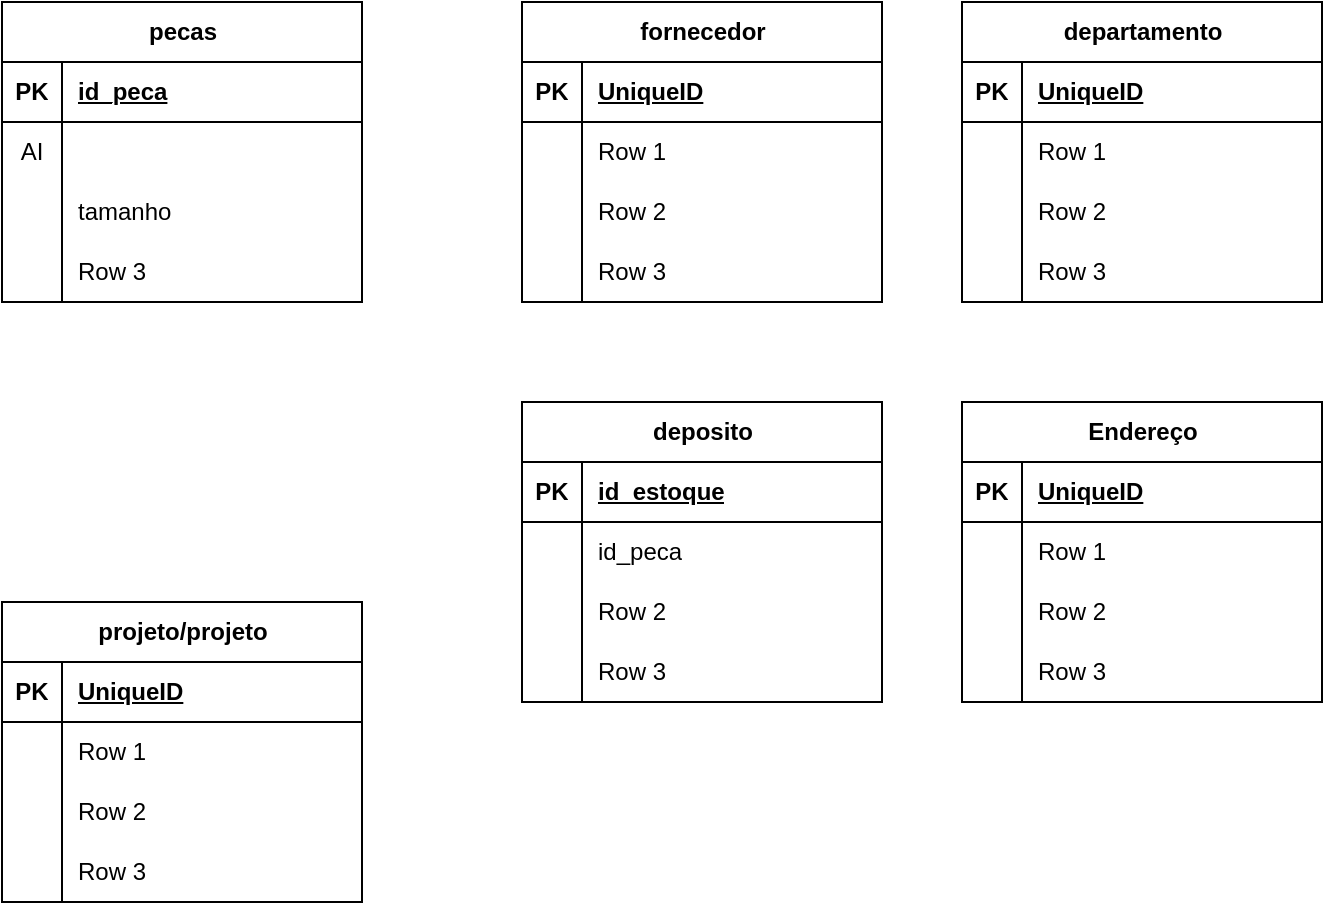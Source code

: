 <mxfile version="24.4.13" type="github">
  <diagram name="Página-1" id="Hoj7He-X5Szh0C0Lz5VC">
    <mxGraphModel dx="982" dy="570" grid="1" gridSize="10" guides="1" tooltips="1" connect="1" arrows="1" fold="1" page="1" pageScale="1" pageWidth="827" pageHeight="1169" math="0" shadow="0">
      <root>
        <mxCell id="0" />
        <mxCell id="1" parent="0" />
        <mxCell id="X3C_6Q2VkbwIEEaJv9Pl-6" value="&lt;font style=&quot;vertical-align: inherit;&quot;&gt;&lt;font style=&quot;vertical-align: inherit;&quot;&gt;pecas&lt;/font&gt;&lt;/font&gt;" style="shape=table;startSize=30;container=1;collapsible=1;childLayout=tableLayout;fixedRows=1;rowLines=0;fontStyle=1;align=center;resizeLast=1;html=1;" vertex="1" parent="1">
          <mxGeometry x="20" y="90" width="180" height="150" as="geometry" />
        </mxCell>
        <mxCell id="X3C_6Q2VkbwIEEaJv9Pl-7" value="" style="shape=tableRow;horizontal=0;startSize=0;swimlaneHead=0;swimlaneBody=0;fillColor=none;collapsible=0;dropTarget=0;points=[[0,0.5],[1,0.5]];portConstraint=eastwest;top=0;left=0;right=0;bottom=1;" vertex="1" parent="X3C_6Q2VkbwIEEaJv9Pl-6">
          <mxGeometry y="30" width="180" height="30" as="geometry" />
        </mxCell>
        <mxCell id="X3C_6Q2VkbwIEEaJv9Pl-8" value="PK" style="shape=partialRectangle;connectable=0;fillColor=none;top=0;left=0;bottom=0;right=0;fontStyle=1;overflow=hidden;whiteSpace=wrap;html=1;" vertex="1" parent="X3C_6Q2VkbwIEEaJv9Pl-7">
          <mxGeometry width="30" height="30" as="geometry">
            <mxRectangle width="30" height="30" as="alternateBounds" />
          </mxGeometry>
        </mxCell>
        <mxCell id="X3C_6Q2VkbwIEEaJv9Pl-9" value="&lt;font style=&quot;vertical-align: inherit;&quot;&gt;&lt;font style=&quot;vertical-align: inherit;&quot;&gt;&lt;font style=&quot;vertical-align: inherit;&quot;&gt;&lt;font style=&quot;vertical-align: inherit;&quot;&gt;&lt;font style=&quot;vertical-align: inherit;&quot;&gt;&lt;font style=&quot;vertical-align: inherit;&quot;&gt;id_peca&lt;/font&gt;&lt;/font&gt;&lt;/font&gt;&lt;/font&gt;&lt;/font&gt;&lt;/font&gt;" style="shape=partialRectangle;connectable=0;fillColor=none;top=0;left=0;bottom=0;right=0;align=left;spacingLeft=6;fontStyle=5;overflow=hidden;whiteSpace=wrap;html=1;" vertex="1" parent="X3C_6Q2VkbwIEEaJv9Pl-7">
          <mxGeometry x="30" width="150" height="30" as="geometry">
            <mxRectangle width="150" height="30" as="alternateBounds" />
          </mxGeometry>
        </mxCell>
        <mxCell id="X3C_6Q2VkbwIEEaJv9Pl-10" value="" style="shape=tableRow;horizontal=0;startSize=0;swimlaneHead=0;swimlaneBody=0;fillColor=none;collapsible=0;dropTarget=0;points=[[0,0.5],[1,0.5]];portConstraint=eastwest;top=0;left=0;right=0;bottom=0;" vertex="1" parent="X3C_6Q2VkbwIEEaJv9Pl-6">
          <mxGeometry y="60" width="180" height="30" as="geometry" />
        </mxCell>
        <mxCell id="X3C_6Q2VkbwIEEaJv9Pl-11" value="&lt;font style=&quot;vertical-align: inherit;&quot;&gt;&lt;font style=&quot;vertical-align: inherit;&quot;&gt;AI&lt;/font&gt;&lt;/font&gt;" style="shape=partialRectangle;connectable=0;fillColor=none;top=0;left=0;bottom=0;right=0;editable=1;overflow=hidden;whiteSpace=wrap;html=1;" vertex="1" parent="X3C_6Q2VkbwIEEaJv9Pl-10">
          <mxGeometry width="30" height="30" as="geometry">
            <mxRectangle width="30" height="30" as="alternateBounds" />
          </mxGeometry>
        </mxCell>
        <mxCell id="X3C_6Q2VkbwIEEaJv9Pl-12" value="" style="shape=partialRectangle;connectable=0;fillColor=none;top=0;left=0;bottom=0;right=0;align=left;spacingLeft=6;overflow=hidden;whiteSpace=wrap;html=1;" vertex="1" parent="X3C_6Q2VkbwIEEaJv9Pl-10">
          <mxGeometry x="30" width="150" height="30" as="geometry">
            <mxRectangle width="150" height="30" as="alternateBounds" />
          </mxGeometry>
        </mxCell>
        <mxCell id="X3C_6Q2VkbwIEEaJv9Pl-13" value="" style="shape=tableRow;horizontal=0;startSize=0;swimlaneHead=0;swimlaneBody=0;fillColor=none;collapsible=0;dropTarget=0;points=[[0,0.5],[1,0.5]];portConstraint=eastwest;top=0;left=0;right=0;bottom=0;" vertex="1" parent="X3C_6Q2VkbwIEEaJv9Pl-6">
          <mxGeometry y="90" width="180" height="30" as="geometry" />
        </mxCell>
        <mxCell id="X3C_6Q2VkbwIEEaJv9Pl-14" value="" style="shape=partialRectangle;connectable=0;fillColor=none;top=0;left=0;bottom=0;right=0;editable=1;overflow=hidden;whiteSpace=wrap;html=1;" vertex="1" parent="X3C_6Q2VkbwIEEaJv9Pl-13">
          <mxGeometry width="30" height="30" as="geometry">
            <mxRectangle width="30" height="30" as="alternateBounds" />
          </mxGeometry>
        </mxCell>
        <mxCell id="X3C_6Q2VkbwIEEaJv9Pl-15" value="&lt;font style=&quot;vertical-align: inherit;&quot;&gt;&lt;font style=&quot;vertical-align: inherit;&quot;&gt;tamanho&lt;/font&gt;&lt;/font&gt;" style="shape=partialRectangle;connectable=0;fillColor=none;top=0;left=0;bottom=0;right=0;align=left;spacingLeft=6;overflow=hidden;whiteSpace=wrap;html=1;" vertex="1" parent="X3C_6Q2VkbwIEEaJv9Pl-13">
          <mxGeometry x="30" width="150" height="30" as="geometry">
            <mxRectangle width="150" height="30" as="alternateBounds" />
          </mxGeometry>
        </mxCell>
        <mxCell id="X3C_6Q2VkbwIEEaJv9Pl-16" value="" style="shape=tableRow;horizontal=0;startSize=0;swimlaneHead=0;swimlaneBody=0;fillColor=none;collapsible=0;dropTarget=0;points=[[0,0.5],[1,0.5]];portConstraint=eastwest;top=0;left=0;right=0;bottom=0;" vertex="1" parent="X3C_6Q2VkbwIEEaJv9Pl-6">
          <mxGeometry y="120" width="180" height="30" as="geometry" />
        </mxCell>
        <mxCell id="X3C_6Q2VkbwIEEaJv9Pl-17" value="" style="shape=partialRectangle;connectable=0;fillColor=none;top=0;left=0;bottom=0;right=0;editable=1;overflow=hidden;whiteSpace=wrap;html=1;" vertex="1" parent="X3C_6Q2VkbwIEEaJv9Pl-16">
          <mxGeometry width="30" height="30" as="geometry">
            <mxRectangle width="30" height="30" as="alternateBounds" />
          </mxGeometry>
        </mxCell>
        <mxCell id="X3C_6Q2VkbwIEEaJv9Pl-18" value="Row 3" style="shape=partialRectangle;connectable=0;fillColor=none;top=0;left=0;bottom=0;right=0;align=left;spacingLeft=6;overflow=hidden;whiteSpace=wrap;html=1;" vertex="1" parent="X3C_6Q2VkbwIEEaJv9Pl-16">
          <mxGeometry x="30" width="150" height="30" as="geometry">
            <mxRectangle width="150" height="30" as="alternateBounds" />
          </mxGeometry>
        </mxCell>
        <mxCell id="X3C_6Q2VkbwIEEaJv9Pl-19" value="&lt;font style=&quot;vertical-align: inherit;&quot;&gt;&lt;font style=&quot;vertical-align: inherit;&quot;&gt;&lt;font style=&quot;vertical-align: inherit;&quot;&gt;&lt;font style=&quot;vertical-align: inherit;&quot;&gt;&lt;font style=&quot;vertical-align: inherit;&quot;&gt;&lt;font style=&quot;vertical-align: inherit;&quot;&gt;&lt;font style=&quot;vertical-align: inherit;&quot;&gt;&lt;font style=&quot;vertical-align: inherit;&quot;&gt;&lt;font style=&quot;vertical-align: inherit;&quot;&gt;&lt;font style=&quot;vertical-align: inherit;&quot;&gt;&lt;font style=&quot;vertical-align: inherit;&quot;&gt;&lt;font style=&quot;vertical-align: inherit;&quot;&gt;projeto/projeto&lt;/font&gt;&lt;/font&gt;&lt;/font&gt;&lt;/font&gt;&lt;/font&gt;&lt;/font&gt;&lt;/font&gt;&lt;/font&gt;&lt;/font&gt;&lt;/font&gt;&lt;/font&gt;&lt;/font&gt;" style="shape=table;startSize=30;container=1;collapsible=1;childLayout=tableLayout;fixedRows=1;rowLines=0;fontStyle=1;align=center;resizeLast=1;html=1;" vertex="1" parent="1">
          <mxGeometry x="20" y="390" width="180" height="150" as="geometry" />
        </mxCell>
        <mxCell id="X3C_6Q2VkbwIEEaJv9Pl-20" value="" style="shape=tableRow;horizontal=0;startSize=0;swimlaneHead=0;swimlaneBody=0;fillColor=none;collapsible=0;dropTarget=0;points=[[0,0.5],[1,0.5]];portConstraint=eastwest;top=0;left=0;right=0;bottom=1;" vertex="1" parent="X3C_6Q2VkbwIEEaJv9Pl-19">
          <mxGeometry y="30" width="180" height="30" as="geometry" />
        </mxCell>
        <mxCell id="X3C_6Q2VkbwIEEaJv9Pl-21" value="PK" style="shape=partialRectangle;connectable=0;fillColor=none;top=0;left=0;bottom=0;right=0;fontStyle=1;overflow=hidden;whiteSpace=wrap;html=1;" vertex="1" parent="X3C_6Q2VkbwIEEaJv9Pl-20">
          <mxGeometry width="30" height="30" as="geometry">
            <mxRectangle width="30" height="30" as="alternateBounds" />
          </mxGeometry>
        </mxCell>
        <mxCell id="X3C_6Q2VkbwIEEaJv9Pl-22" value="UniqueID" style="shape=partialRectangle;connectable=0;fillColor=none;top=0;left=0;bottom=0;right=0;align=left;spacingLeft=6;fontStyle=5;overflow=hidden;whiteSpace=wrap;html=1;" vertex="1" parent="X3C_6Q2VkbwIEEaJv9Pl-20">
          <mxGeometry x="30" width="150" height="30" as="geometry">
            <mxRectangle width="150" height="30" as="alternateBounds" />
          </mxGeometry>
        </mxCell>
        <mxCell id="X3C_6Q2VkbwIEEaJv9Pl-23" value="" style="shape=tableRow;horizontal=0;startSize=0;swimlaneHead=0;swimlaneBody=0;fillColor=none;collapsible=0;dropTarget=0;points=[[0,0.5],[1,0.5]];portConstraint=eastwest;top=0;left=0;right=0;bottom=0;" vertex="1" parent="X3C_6Q2VkbwIEEaJv9Pl-19">
          <mxGeometry y="60" width="180" height="30" as="geometry" />
        </mxCell>
        <mxCell id="X3C_6Q2VkbwIEEaJv9Pl-24" value="" style="shape=partialRectangle;connectable=0;fillColor=none;top=0;left=0;bottom=0;right=0;editable=1;overflow=hidden;whiteSpace=wrap;html=1;" vertex="1" parent="X3C_6Q2VkbwIEEaJv9Pl-23">
          <mxGeometry width="30" height="30" as="geometry">
            <mxRectangle width="30" height="30" as="alternateBounds" />
          </mxGeometry>
        </mxCell>
        <mxCell id="X3C_6Q2VkbwIEEaJv9Pl-25" value="Row 1" style="shape=partialRectangle;connectable=0;fillColor=none;top=0;left=0;bottom=0;right=0;align=left;spacingLeft=6;overflow=hidden;whiteSpace=wrap;html=1;" vertex="1" parent="X3C_6Q2VkbwIEEaJv9Pl-23">
          <mxGeometry x="30" width="150" height="30" as="geometry">
            <mxRectangle width="150" height="30" as="alternateBounds" />
          </mxGeometry>
        </mxCell>
        <mxCell id="X3C_6Q2VkbwIEEaJv9Pl-26" value="" style="shape=tableRow;horizontal=0;startSize=0;swimlaneHead=0;swimlaneBody=0;fillColor=none;collapsible=0;dropTarget=0;points=[[0,0.5],[1,0.5]];portConstraint=eastwest;top=0;left=0;right=0;bottom=0;" vertex="1" parent="X3C_6Q2VkbwIEEaJv9Pl-19">
          <mxGeometry y="90" width="180" height="30" as="geometry" />
        </mxCell>
        <mxCell id="X3C_6Q2VkbwIEEaJv9Pl-27" value="" style="shape=partialRectangle;connectable=0;fillColor=none;top=0;left=0;bottom=0;right=0;editable=1;overflow=hidden;whiteSpace=wrap;html=1;" vertex="1" parent="X3C_6Q2VkbwIEEaJv9Pl-26">
          <mxGeometry width="30" height="30" as="geometry">
            <mxRectangle width="30" height="30" as="alternateBounds" />
          </mxGeometry>
        </mxCell>
        <mxCell id="X3C_6Q2VkbwIEEaJv9Pl-28" value="Row 2" style="shape=partialRectangle;connectable=0;fillColor=none;top=0;left=0;bottom=0;right=0;align=left;spacingLeft=6;overflow=hidden;whiteSpace=wrap;html=1;" vertex="1" parent="X3C_6Q2VkbwIEEaJv9Pl-26">
          <mxGeometry x="30" width="150" height="30" as="geometry">
            <mxRectangle width="150" height="30" as="alternateBounds" />
          </mxGeometry>
        </mxCell>
        <mxCell id="X3C_6Q2VkbwIEEaJv9Pl-29" value="" style="shape=tableRow;horizontal=0;startSize=0;swimlaneHead=0;swimlaneBody=0;fillColor=none;collapsible=0;dropTarget=0;points=[[0,0.5],[1,0.5]];portConstraint=eastwest;top=0;left=0;right=0;bottom=0;" vertex="1" parent="X3C_6Q2VkbwIEEaJv9Pl-19">
          <mxGeometry y="120" width="180" height="30" as="geometry" />
        </mxCell>
        <mxCell id="X3C_6Q2VkbwIEEaJv9Pl-30" value="" style="shape=partialRectangle;connectable=0;fillColor=none;top=0;left=0;bottom=0;right=0;editable=1;overflow=hidden;whiteSpace=wrap;html=1;" vertex="1" parent="X3C_6Q2VkbwIEEaJv9Pl-29">
          <mxGeometry width="30" height="30" as="geometry">
            <mxRectangle width="30" height="30" as="alternateBounds" />
          </mxGeometry>
        </mxCell>
        <mxCell id="X3C_6Q2VkbwIEEaJv9Pl-31" value="Row 3" style="shape=partialRectangle;connectable=0;fillColor=none;top=0;left=0;bottom=0;right=0;align=left;spacingLeft=6;overflow=hidden;whiteSpace=wrap;html=1;" vertex="1" parent="X3C_6Q2VkbwIEEaJv9Pl-29">
          <mxGeometry x="30" width="150" height="30" as="geometry">
            <mxRectangle width="150" height="30" as="alternateBounds" />
          </mxGeometry>
        </mxCell>
        <mxCell id="X3C_6Q2VkbwIEEaJv9Pl-32" value="&lt;font style=&quot;vertical-align: inherit;&quot;&gt;&lt;font style=&quot;vertical-align: inherit;&quot;&gt;fornecedor&lt;/font&gt;&lt;/font&gt;" style="shape=table;startSize=30;container=1;collapsible=1;childLayout=tableLayout;fixedRows=1;rowLines=0;fontStyle=1;align=center;resizeLast=1;html=1;" vertex="1" parent="1">
          <mxGeometry x="280" y="90" width="180" height="150" as="geometry" />
        </mxCell>
        <mxCell id="X3C_6Q2VkbwIEEaJv9Pl-33" value="" style="shape=tableRow;horizontal=0;startSize=0;swimlaneHead=0;swimlaneBody=0;fillColor=none;collapsible=0;dropTarget=0;points=[[0,0.5],[1,0.5]];portConstraint=eastwest;top=0;left=0;right=0;bottom=1;" vertex="1" parent="X3C_6Q2VkbwIEEaJv9Pl-32">
          <mxGeometry y="30" width="180" height="30" as="geometry" />
        </mxCell>
        <mxCell id="X3C_6Q2VkbwIEEaJv9Pl-34" value="PK" style="shape=partialRectangle;connectable=0;fillColor=none;top=0;left=0;bottom=0;right=0;fontStyle=1;overflow=hidden;whiteSpace=wrap;html=1;" vertex="1" parent="X3C_6Q2VkbwIEEaJv9Pl-33">
          <mxGeometry width="30" height="30" as="geometry">
            <mxRectangle width="30" height="30" as="alternateBounds" />
          </mxGeometry>
        </mxCell>
        <mxCell id="X3C_6Q2VkbwIEEaJv9Pl-35" value="UniqueID" style="shape=partialRectangle;connectable=0;fillColor=none;top=0;left=0;bottom=0;right=0;align=left;spacingLeft=6;fontStyle=5;overflow=hidden;whiteSpace=wrap;html=1;" vertex="1" parent="X3C_6Q2VkbwIEEaJv9Pl-33">
          <mxGeometry x="30" width="150" height="30" as="geometry">
            <mxRectangle width="150" height="30" as="alternateBounds" />
          </mxGeometry>
        </mxCell>
        <mxCell id="X3C_6Q2VkbwIEEaJv9Pl-36" value="" style="shape=tableRow;horizontal=0;startSize=0;swimlaneHead=0;swimlaneBody=0;fillColor=none;collapsible=0;dropTarget=0;points=[[0,0.5],[1,0.5]];portConstraint=eastwest;top=0;left=0;right=0;bottom=0;" vertex="1" parent="X3C_6Q2VkbwIEEaJv9Pl-32">
          <mxGeometry y="60" width="180" height="30" as="geometry" />
        </mxCell>
        <mxCell id="X3C_6Q2VkbwIEEaJv9Pl-37" value="" style="shape=partialRectangle;connectable=0;fillColor=none;top=0;left=0;bottom=0;right=0;editable=1;overflow=hidden;whiteSpace=wrap;html=1;" vertex="1" parent="X3C_6Q2VkbwIEEaJv9Pl-36">
          <mxGeometry width="30" height="30" as="geometry">
            <mxRectangle width="30" height="30" as="alternateBounds" />
          </mxGeometry>
        </mxCell>
        <mxCell id="X3C_6Q2VkbwIEEaJv9Pl-38" value="Row 1" style="shape=partialRectangle;connectable=0;fillColor=none;top=0;left=0;bottom=0;right=0;align=left;spacingLeft=6;overflow=hidden;whiteSpace=wrap;html=1;" vertex="1" parent="X3C_6Q2VkbwIEEaJv9Pl-36">
          <mxGeometry x="30" width="150" height="30" as="geometry">
            <mxRectangle width="150" height="30" as="alternateBounds" />
          </mxGeometry>
        </mxCell>
        <mxCell id="X3C_6Q2VkbwIEEaJv9Pl-39" value="" style="shape=tableRow;horizontal=0;startSize=0;swimlaneHead=0;swimlaneBody=0;fillColor=none;collapsible=0;dropTarget=0;points=[[0,0.5],[1,0.5]];portConstraint=eastwest;top=0;left=0;right=0;bottom=0;" vertex="1" parent="X3C_6Q2VkbwIEEaJv9Pl-32">
          <mxGeometry y="90" width="180" height="30" as="geometry" />
        </mxCell>
        <mxCell id="X3C_6Q2VkbwIEEaJv9Pl-40" value="" style="shape=partialRectangle;connectable=0;fillColor=none;top=0;left=0;bottom=0;right=0;editable=1;overflow=hidden;whiteSpace=wrap;html=1;" vertex="1" parent="X3C_6Q2VkbwIEEaJv9Pl-39">
          <mxGeometry width="30" height="30" as="geometry">
            <mxRectangle width="30" height="30" as="alternateBounds" />
          </mxGeometry>
        </mxCell>
        <mxCell id="X3C_6Q2VkbwIEEaJv9Pl-41" value="Row 2" style="shape=partialRectangle;connectable=0;fillColor=none;top=0;left=0;bottom=0;right=0;align=left;spacingLeft=6;overflow=hidden;whiteSpace=wrap;html=1;" vertex="1" parent="X3C_6Q2VkbwIEEaJv9Pl-39">
          <mxGeometry x="30" width="150" height="30" as="geometry">
            <mxRectangle width="150" height="30" as="alternateBounds" />
          </mxGeometry>
        </mxCell>
        <mxCell id="X3C_6Q2VkbwIEEaJv9Pl-42" value="" style="shape=tableRow;horizontal=0;startSize=0;swimlaneHead=0;swimlaneBody=0;fillColor=none;collapsible=0;dropTarget=0;points=[[0,0.5],[1,0.5]];portConstraint=eastwest;top=0;left=0;right=0;bottom=0;" vertex="1" parent="X3C_6Q2VkbwIEEaJv9Pl-32">
          <mxGeometry y="120" width="180" height="30" as="geometry" />
        </mxCell>
        <mxCell id="X3C_6Q2VkbwIEEaJv9Pl-43" value="" style="shape=partialRectangle;connectable=0;fillColor=none;top=0;left=0;bottom=0;right=0;editable=1;overflow=hidden;whiteSpace=wrap;html=1;" vertex="1" parent="X3C_6Q2VkbwIEEaJv9Pl-42">
          <mxGeometry width="30" height="30" as="geometry">
            <mxRectangle width="30" height="30" as="alternateBounds" />
          </mxGeometry>
        </mxCell>
        <mxCell id="X3C_6Q2VkbwIEEaJv9Pl-44" value="Row 3" style="shape=partialRectangle;connectable=0;fillColor=none;top=0;left=0;bottom=0;right=0;align=left;spacingLeft=6;overflow=hidden;whiteSpace=wrap;html=1;" vertex="1" parent="X3C_6Q2VkbwIEEaJv9Pl-42">
          <mxGeometry x="30" width="150" height="30" as="geometry">
            <mxRectangle width="150" height="30" as="alternateBounds" />
          </mxGeometry>
        </mxCell>
        <mxCell id="X3C_6Q2VkbwIEEaJv9Pl-45" value="&lt;font style=&quot;vertical-align: inherit;&quot;&gt;&lt;font style=&quot;vertical-align: inherit;&quot;&gt;deposito&lt;/font&gt;&lt;/font&gt;" style="shape=table;startSize=30;container=1;collapsible=1;childLayout=tableLayout;fixedRows=1;rowLines=0;fontStyle=1;align=center;resizeLast=1;html=1;" vertex="1" parent="1">
          <mxGeometry x="280" y="290" width="180" height="150" as="geometry" />
        </mxCell>
        <mxCell id="X3C_6Q2VkbwIEEaJv9Pl-46" value="" style="shape=tableRow;horizontal=0;startSize=0;swimlaneHead=0;swimlaneBody=0;fillColor=none;collapsible=0;dropTarget=0;points=[[0,0.5],[1,0.5]];portConstraint=eastwest;top=0;left=0;right=0;bottom=1;" vertex="1" parent="X3C_6Q2VkbwIEEaJv9Pl-45">
          <mxGeometry y="30" width="180" height="30" as="geometry" />
        </mxCell>
        <mxCell id="X3C_6Q2VkbwIEEaJv9Pl-47" value="PK" style="shape=partialRectangle;connectable=0;fillColor=none;top=0;left=0;bottom=0;right=0;fontStyle=1;overflow=hidden;whiteSpace=wrap;html=1;" vertex="1" parent="X3C_6Q2VkbwIEEaJv9Pl-46">
          <mxGeometry width="30" height="30" as="geometry">
            <mxRectangle width="30" height="30" as="alternateBounds" />
          </mxGeometry>
        </mxCell>
        <mxCell id="X3C_6Q2VkbwIEEaJv9Pl-48" value="&lt;font style=&quot;vertical-align: inherit;&quot;&gt;&lt;font style=&quot;vertical-align: inherit;&quot;&gt;id_estoque&lt;/font&gt;&lt;/font&gt;" style="shape=partialRectangle;connectable=0;fillColor=none;top=0;left=0;bottom=0;right=0;align=left;spacingLeft=6;fontStyle=5;overflow=hidden;whiteSpace=wrap;html=1;" vertex="1" parent="X3C_6Q2VkbwIEEaJv9Pl-46">
          <mxGeometry x="30" width="150" height="30" as="geometry">
            <mxRectangle width="150" height="30" as="alternateBounds" />
          </mxGeometry>
        </mxCell>
        <mxCell id="X3C_6Q2VkbwIEEaJv9Pl-49" value="" style="shape=tableRow;horizontal=0;startSize=0;swimlaneHead=0;swimlaneBody=0;fillColor=none;collapsible=0;dropTarget=0;points=[[0,0.5],[1,0.5]];portConstraint=eastwest;top=0;left=0;right=0;bottom=0;" vertex="1" parent="X3C_6Q2VkbwIEEaJv9Pl-45">
          <mxGeometry y="60" width="180" height="30" as="geometry" />
        </mxCell>
        <mxCell id="X3C_6Q2VkbwIEEaJv9Pl-50" value="" style="shape=partialRectangle;connectable=0;fillColor=none;top=0;left=0;bottom=0;right=0;editable=1;overflow=hidden;whiteSpace=wrap;html=1;" vertex="1" parent="X3C_6Q2VkbwIEEaJv9Pl-49">
          <mxGeometry width="30" height="30" as="geometry">
            <mxRectangle width="30" height="30" as="alternateBounds" />
          </mxGeometry>
        </mxCell>
        <mxCell id="X3C_6Q2VkbwIEEaJv9Pl-51" value="&lt;font style=&quot;vertical-align: inherit;&quot;&gt;&lt;font style=&quot;vertical-align: inherit;&quot;&gt;id_peca&lt;/font&gt;&lt;/font&gt;" style="shape=partialRectangle;connectable=0;fillColor=none;top=0;left=0;bottom=0;right=0;align=left;spacingLeft=6;overflow=hidden;whiteSpace=wrap;html=1;" vertex="1" parent="X3C_6Q2VkbwIEEaJv9Pl-49">
          <mxGeometry x="30" width="150" height="30" as="geometry">
            <mxRectangle width="150" height="30" as="alternateBounds" />
          </mxGeometry>
        </mxCell>
        <mxCell id="X3C_6Q2VkbwIEEaJv9Pl-52" value="" style="shape=tableRow;horizontal=0;startSize=0;swimlaneHead=0;swimlaneBody=0;fillColor=none;collapsible=0;dropTarget=0;points=[[0,0.5],[1,0.5]];portConstraint=eastwest;top=0;left=0;right=0;bottom=0;" vertex="1" parent="X3C_6Q2VkbwIEEaJv9Pl-45">
          <mxGeometry y="90" width="180" height="30" as="geometry" />
        </mxCell>
        <mxCell id="X3C_6Q2VkbwIEEaJv9Pl-53" value="" style="shape=partialRectangle;connectable=0;fillColor=none;top=0;left=0;bottom=0;right=0;editable=1;overflow=hidden;whiteSpace=wrap;html=1;" vertex="1" parent="X3C_6Q2VkbwIEEaJv9Pl-52">
          <mxGeometry width="30" height="30" as="geometry">
            <mxRectangle width="30" height="30" as="alternateBounds" />
          </mxGeometry>
        </mxCell>
        <mxCell id="X3C_6Q2VkbwIEEaJv9Pl-54" value="Row 2" style="shape=partialRectangle;connectable=0;fillColor=none;top=0;left=0;bottom=0;right=0;align=left;spacingLeft=6;overflow=hidden;whiteSpace=wrap;html=1;" vertex="1" parent="X3C_6Q2VkbwIEEaJv9Pl-52">
          <mxGeometry x="30" width="150" height="30" as="geometry">
            <mxRectangle width="150" height="30" as="alternateBounds" />
          </mxGeometry>
        </mxCell>
        <mxCell id="X3C_6Q2VkbwIEEaJv9Pl-55" value="" style="shape=tableRow;horizontal=0;startSize=0;swimlaneHead=0;swimlaneBody=0;fillColor=none;collapsible=0;dropTarget=0;points=[[0,0.5],[1,0.5]];portConstraint=eastwest;top=0;left=0;right=0;bottom=0;" vertex="1" parent="X3C_6Q2VkbwIEEaJv9Pl-45">
          <mxGeometry y="120" width="180" height="30" as="geometry" />
        </mxCell>
        <mxCell id="X3C_6Q2VkbwIEEaJv9Pl-56" value="" style="shape=partialRectangle;connectable=0;fillColor=none;top=0;left=0;bottom=0;right=0;editable=1;overflow=hidden;whiteSpace=wrap;html=1;" vertex="1" parent="X3C_6Q2VkbwIEEaJv9Pl-55">
          <mxGeometry width="30" height="30" as="geometry">
            <mxRectangle width="30" height="30" as="alternateBounds" />
          </mxGeometry>
        </mxCell>
        <mxCell id="X3C_6Q2VkbwIEEaJv9Pl-57" value="Row 3" style="shape=partialRectangle;connectable=0;fillColor=none;top=0;left=0;bottom=0;right=0;align=left;spacingLeft=6;overflow=hidden;whiteSpace=wrap;html=1;" vertex="1" parent="X3C_6Q2VkbwIEEaJv9Pl-55">
          <mxGeometry x="30" width="150" height="30" as="geometry">
            <mxRectangle width="150" height="30" as="alternateBounds" />
          </mxGeometry>
        </mxCell>
        <mxCell id="X3C_6Q2VkbwIEEaJv9Pl-58" value="&lt;font style=&quot;vertical-align: inherit;&quot;&gt;&lt;font style=&quot;vertical-align: inherit;&quot;&gt;departamento&lt;/font&gt;&lt;/font&gt;" style="shape=table;startSize=30;container=1;collapsible=1;childLayout=tableLayout;fixedRows=1;rowLines=0;fontStyle=1;align=center;resizeLast=1;html=1;" vertex="1" parent="1">
          <mxGeometry x="500" y="90" width="180" height="150" as="geometry" />
        </mxCell>
        <mxCell id="X3C_6Q2VkbwIEEaJv9Pl-59" value="" style="shape=tableRow;horizontal=0;startSize=0;swimlaneHead=0;swimlaneBody=0;fillColor=none;collapsible=0;dropTarget=0;points=[[0,0.5],[1,0.5]];portConstraint=eastwest;top=0;left=0;right=0;bottom=1;" vertex="1" parent="X3C_6Q2VkbwIEEaJv9Pl-58">
          <mxGeometry y="30" width="180" height="30" as="geometry" />
        </mxCell>
        <mxCell id="X3C_6Q2VkbwIEEaJv9Pl-60" value="PK" style="shape=partialRectangle;connectable=0;fillColor=none;top=0;left=0;bottom=0;right=0;fontStyle=1;overflow=hidden;whiteSpace=wrap;html=1;" vertex="1" parent="X3C_6Q2VkbwIEEaJv9Pl-59">
          <mxGeometry width="30" height="30" as="geometry">
            <mxRectangle width="30" height="30" as="alternateBounds" />
          </mxGeometry>
        </mxCell>
        <mxCell id="X3C_6Q2VkbwIEEaJv9Pl-61" value="UniqueID" style="shape=partialRectangle;connectable=0;fillColor=none;top=0;left=0;bottom=0;right=0;align=left;spacingLeft=6;fontStyle=5;overflow=hidden;whiteSpace=wrap;html=1;" vertex="1" parent="X3C_6Q2VkbwIEEaJv9Pl-59">
          <mxGeometry x="30" width="150" height="30" as="geometry">
            <mxRectangle width="150" height="30" as="alternateBounds" />
          </mxGeometry>
        </mxCell>
        <mxCell id="X3C_6Q2VkbwIEEaJv9Pl-62" value="" style="shape=tableRow;horizontal=0;startSize=0;swimlaneHead=0;swimlaneBody=0;fillColor=none;collapsible=0;dropTarget=0;points=[[0,0.5],[1,0.5]];portConstraint=eastwest;top=0;left=0;right=0;bottom=0;" vertex="1" parent="X3C_6Q2VkbwIEEaJv9Pl-58">
          <mxGeometry y="60" width="180" height="30" as="geometry" />
        </mxCell>
        <mxCell id="X3C_6Q2VkbwIEEaJv9Pl-63" value="" style="shape=partialRectangle;connectable=0;fillColor=none;top=0;left=0;bottom=0;right=0;editable=1;overflow=hidden;whiteSpace=wrap;html=1;" vertex="1" parent="X3C_6Q2VkbwIEEaJv9Pl-62">
          <mxGeometry width="30" height="30" as="geometry">
            <mxRectangle width="30" height="30" as="alternateBounds" />
          </mxGeometry>
        </mxCell>
        <mxCell id="X3C_6Q2VkbwIEEaJv9Pl-64" value="Row 1" style="shape=partialRectangle;connectable=0;fillColor=none;top=0;left=0;bottom=0;right=0;align=left;spacingLeft=6;overflow=hidden;whiteSpace=wrap;html=1;" vertex="1" parent="X3C_6Q2VkbwIEEaJv9Pl-62">
          <mxGeometry x="30" width="150" height="30" as="geometry">
            <mxRectangle width="150" height="30" as="alternateBounds" />
          </mxGeometry>
        </mxCell>
        <mxCell id="X3C_6Q2VkbwIEEaJv9Pl-65" value="" style="shape=tableRow;horizontal=0;startSize=0;swimlaneHead=0;swimlaneBody=0;fillColor=none;collapsible=0;dropTarget=0;points=[[0,0.5],[1,0.5]];portConstraint=eastwest;top=0;left=0;right=0;bottom=0;" vertex="1" parent="X3C_6Q2VkbwIEEaJv9Pl-58">
          <mxGeometry y="90" width="180" height="30" as="geometry" />
        </mxCell>
        <mxCell id="X3C_6Q2VkbwIEEaJv9Pl-66" value="" style="shape=partialRectangle;connectable=0;fillColor=none;top=0;left=0;bottom=0;right=0;editable=1;overflow=hidden;whiteSpace=wrap;html=1;" vertex="1" parent="X3C_6Q2VkbwIEEaJv9Pl-65">
          <mxGeometry width="30" height="30" as="geometry">
            <mxRectangle width="30" height="30" as="alternateBounds" />
          </mxGeometry>
        </mxCell>
        <mxCell id="X3C_6Q2VkbwIEEaJv9Pl-67" value="Row 2" style="shape=partialRectangle;connectable=0;fillColor=none;top=0;left=0;bottom=0;right=0;align=left;spacingLeft=6;overflow=hidden;whiteSpace=wrap;html=1;" vertex="1" parent="X3C_6Q2VkbwIEEaJv9Pl-65">
          <mxGeometry x="30" width="150" height="30" as="geometry">
            <mxRectangle width="150" height="30" as="alternateBounds" />
          </mxGeometry>
        </mxCell>
        <mxCell id="X3C_6Q2VkbwIEEaJv9Pl-68" value="" style="shape=tableRow;horizontal=0;startSize=0;swimlaneHead=0;swimlaneBody=0;fillColor=none;collapsible=0;dropTarget=0;points=[[0,0.5],[1,0.5]];portConstraint=eastwest;top=0;left=0;right=0;bottom=0;" vertex="1" parent="X3C_6Q2VkbwIEEaJv9Pl-58">
          <mxGeometry y="120" width="180" height="30" as="geometry" />
        </mxCell>
        <mxCell id="X3C_6Q2VkbwIEEaJv9Pl-69" value="" style="shape=partialRectangle;connectable=0;fillColor=none;top=0;left=0;bottom=0;right=0;editable=1;overflow=hidden;whiteSpace=wrap;html=1;" vertex="1" parent="X3C_6Q2VkbwIEEaJv9Pl-68">
          <mxGeometry width="30" height="30" as="geometry">
            <mxRectangle width="30" height="30" as="alternateBounds" />
          </mxGeometry>
        </mxCell>
        <mxCell id="X3C_6Q2VkbwIEEaJv9Pl-70" value="Row 3" style="shape=partialRectangle;connectable=0;fillColor=none;top=0;left=0;bottom=0;right=0;align=left;spacingLeft=6;overflow=hidden;whiteSpace=wrap;html=1;" vertex="1" parent="X3C_6Q2VkbwIEEaJv9Pl-68">
          <mxGeometry x="30" width="150" height="30" as="geometry">
            <mxRectangle width="150" height="30" as="alternateBounds" />
          </mxGeometry>
        </mxCell>
        <mxCell id="X3C_6Q2VkbwIEEaJv9Pl-71" value="&lt;font style=&quot;vertical-align: inherit;&quot;&gt;&lt;font style=&quot;vertical-align: inherit;&quot;&gt;Endereço&lt;/font&gt;&lt;/font&gt;" style="shape=table;startSize=30;container=1;collapsible=1;childLayout=tableLayout;fixedRows=1;rowLines=0;fontStyle=1;align=center;resizeLast=1;html=1;" vertex="1" parent="1">
          <mxGeometry x="500" y="290" width="180" height="150" as="geometry" />
        </mxCell>
        <mxCell id="X3C_6Q2VkbwIEEaJv9Pl-72" value="" style="shape=tableRow;horizontal=0;startSize=0;swimlaneHead=0;swimlaneBody=0;fillColor=none;collapsible=0;dropTarget=0;points=[[0,0.5],[1,0.5]];portConstraint=eastwest;top=0;left=0;right=0;bottom=1;" vertex="1" parent="X3C_6Q2VkbwIEEaJv9Pl-71">
          <mxGeometry y="30" width="180" height="30" as="geometry" />
        </mxCell>
        <mxCell id="X3C_6Q2VkbwIEEaJv9Pl-73" value="PK" style="shape=partialRectangle;connectable=0;fillColor=none;top=0;left=0;bottom=0;right=0;fontStyle=1;overflow=hidden;whiteSpace=wrap;html=1;" vertex="1" parent="X3C_6Q2VkbwIEEaJv9Pl-72">
          <mxGeometry width="30" height="30" as="geometry">
            <mxRectangle width="30" height="30" as="alternateBounds" />
          </mxGeometry>
        </mxCell>
        <mxCell id="X3C_6Q2VkbwIEEaJv9Pl-74" value="UniqueID" style="shape=partialRectangle;connectable=0;fillColor=none;top=0;left=0;bottom=0;right=0;align=left;spacingLeft=6;fontStyle=5;overflow=hidden;whiteSpace=wrap;html=1;" vertex="1" parent="X3C_6Q2VkbwIEEaJv9Pl-72">
          <mxGeometry x="30" width="150" height="30" as="geometry">
            <mxRectangle width="150" height="30" as="alternateBounds" />
          </mxGeometry>
        </mxCell>
        <mxCell id="X3C_6Q2VkbwIEEaJv9Pl-75" value="" style="shape=tableRow;horizontal=0;startSize=0;swimlaneHead=0;swimlaneBody=0;fillColor=none;collapsible=0;dropTarget=0;points=[[0,0.5],[1,0.5]];portConstraint=eastwest;top=0;left=0;right=0;bottom=0;" vertex="1" parent="X3C_6Q2VkbwIEEaJv9Pl-71">
          <mxGeometry y="60" width="180" height="30" as="geometry" />
        </mxCell>
        <mxCell id="X3C_6Q2VkbwIEEaJv9Pl-76" value="" style="shape=partialRectangle;connectable=0;fillColor=none;top=0;left=0;bottom=0;right=0;editable=1;overflow=hidden;whiteSpace=wrap;html=1;" vertex="1" parent="X3C_6Q2VkbwIEEaJv9Pl-75">
          <mxGeometry width="30" height="30" as="geometry">
            <mxRectangle width="30" height="30" as="alternateBounds" />
          </mxGeometry>
        </mxCell>
        <mxCell id="X3C_6Q2VkbwIEEaJv9Pl-77" value="Row 1" style="shape=partialRectangle;connectable=0;fillColor=none;top=0;left=0;bottom=0;right=0;align=left;spacingLeft=6;overflow=hidden;whiteSpace=wrap;html=1;" vertex="1" parent="X3C_6Q2VkbwIEEaJv9Pl-75">
          <mxGeometry x="30" width="150" height="30" as="geometry">
            <mxRectangle width="150" height="30" as="alternateBounds" />
          </mxGeometry>
        </mxCell>
        <mxCell id="X3C_6Q2VkbwIEEaJv9Pl-78" value="" style="shape=tableRow;horizontal=0;startSize=0;swimlaneHead=0;swimlaneBody=0;fillColor=none;collapsible=0;dropTarget=0;points=[[0,0.5],[1,0.5]];portConstraint=eastwest;top=0;left=0;right=0;bottom=0;" vertex="1" parent="X3C_6Q2VkbwIEEaJv9Pl-71">
          <mxGeometry y="90" width="180" height="30" as="geometry" />
        </mxCell>
        <mxCell id="X3C_6Q2VkbwIEEaJv9Pl-79" value="" style="shape=partialRectangle;connectable=0;fillColor=none;top=0;left=0;bottom=0;right=0;editable=1;overflow=hidden;whiteSpace=wrap;html=1;" vertex="1" parent="X3C_6Q2VkbwIEEaJv9Pl-78">
          <mxGeometry width="30" height="30" as="geometry">
            <mxRectangle width="30" height="30" as="alternateBounds" />
          </mxGeometry>
        </mxCell>
        <mxCell id="X3C_6Q2VkbwIEEaJv9Pl-80" value="Row 2" style="shape=partialRectangle;connectable=0;fillColor=none;top=0;left=0;bottom=0;right=0;align=left;spacingLeft=6;overflow=hidden;whiteSpace=wrap;html=1;" vertex="1" parent="X3C_6Q2VkbwIEEaJv9Pl-78">
          <mxGeometry x="30" width="150" height="30" as="geometry">
            <mxRectangle width="150" height="30" as="alternateBounds" />
          </mxGeometry>
        </mxCell>
        <mxCell id="X3C_6Q2VkbwIEEaJv9Pl-81" value="" style="shape=tableRow;horizontal=0;startSize=0;swimlaneHead=0;swimlaneBody=0;fillColor=none;collapsible=0;dropTarget=0;points=[[0,0.5],[1,0.5]];portConstraint=eastwest;top=0;left=0;right=0;bottom=0;" vertex="1" parent="X3C_6Q2VkbwIEEaJv9Pl-71">
          <mxGeometry y="120" width="180" height="30" as="geometry" />
        </mxCell>
        <mxCell id="X3C_6Q2VkbwIEEaJv9Pl-82" value="" style="shape=partialRectangle;connectable=0;fillColor=none;top=0;left=0;bottom=0;right=0;editable=1;overflow=hidden;whiteSpace=wrap;html=1;" vertex="1" parent="X3C_6Q2VkbwIEEaJv9Pl-81">
          <mxGeometry width="30" height="30" as="geometry">
            <mxRectangle width="30" height="30" as="alternateBounds" />
          </mxGeometry>
        </mxCell>
        <mxCell id="X3C_6Q2VkbwIEEaJv9Pl-83" value="Row 3" style="shape=partialRectangle;connectable=0;fillColor=none;top=0;left=0;bottom=0;right=0;align=left;spacingLeft=6;overflow=hidden;whiteSpace=wrap;html=1;" vertex="1" parent="X3C_6Q2VkbwIEEaJv9Pl-81">
          <mxGeometry x="30" width="150" height="30" as="geometry">
            <mxRectangle width="150" height="30" as="alternateBounds" />
          </mxGeometry>
        </mxCell>
      </root>
    </mxGraphModel>
  </diagram>
</mxfile>
